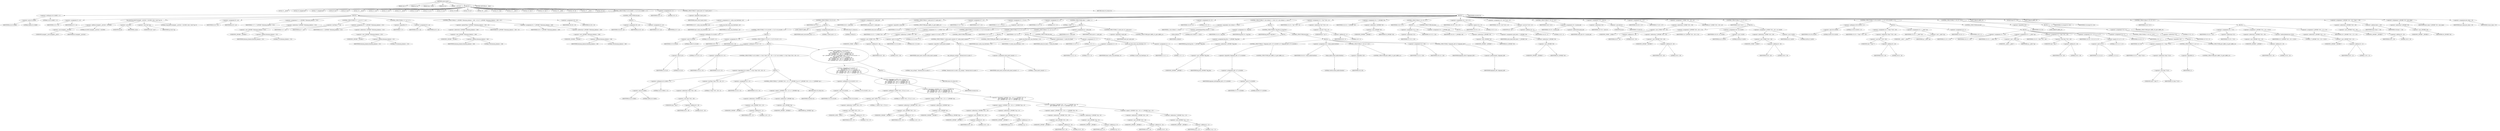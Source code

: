 digraph cache_insert {  
"1000124" [label = "(METHOD,cache_insert)" ]
"1000125" [label = "(PARAM,char *s)" ]
"1000126" [label = "(PARAM,int cp)" ]
"1000127" [label = "(PARAM,time_t time1)" ]
"1000128" [label = "(PARAM,int a4)" ]
"1000129" [label = "(PARAM,__int16 a5)" ]
"1000130" [label = "(BLOCK,,)" ]
"1000131" [label = "(LOCAL,v5: __int16)" ]
"1000132" [label = "(LOCAL,v6: unsigned int)" ]
"1000133" [label = "(LOCAL,v7: unsigned int)" ]
"1000134" [label = "(LOCAL,v8: int)" ]
"1000135" [label = "(LOCAL,v9: int)" ]
"1000136" [label = "(LOCAL,v10: __int16)" ]
"1000137" [label = "(LOCAL,v11: int)" ]
"1000138" [label = "(LOCAL,v12: int)" ]
"1000139" [label = "(LOCAL,v13: __int16)" ]
"1000140" [label = "(LOCAL,v14: int)" ]
"1000141" [label = "(LOCAL,v15: int *)" ]
"1000142" [label = "(LOCAL,v16: int)" ]
"1000143" [label = "(LOCAL,v18: bool)" ]
"1000144" [label = "(LOCAL,v19: int *)" ]
"1000145" [label = "(LOCAL,v20: __int16)" ]
"1000146" [label = "(LOCAL,v21: char)" ]
"1000147" [label = "(LOCAL,v22: __int64 *)" ]
"1000148" [label = "(LOCAL,v23: char *)" ]
"1000149" [label = "(LOCAL,v24: char *)" ]
"1000150" [label = "(LOCAL,v25: __int64)" ]
"1000151" [label = "(LOCAL,v26: int)" ]
"1000152" [label = "(LOCAL,v27: __int16)" ]
"1000153" [label = "(LOCAL,v28: int)" ]
"1000154" [label = "(CONTROL_STRUCTURE,if ( (a5 & 0x980) != 0 ),if ( (a5 & 0x980) != 0 ))" ]
"1000155" [label = "(<operator>.notEquals,(a5 & 0x980) != 0)" ]
"1000156" [label = "(<operator>.and,a5 & 0x980)" ]
"1000157" [label = "(IDENTIFIER,a5,a5 & 0x980)" ]
"1000158" [label = "(LITERAL,0x980,a5 & 0x980)" ]
"1000159" [label = "(LITERAL,0,(a5 & 0x980) != 0)" ]
"1000160" [label = "(BLOCK,,)" ]
"1000161" [label = "(<operator>.assignment,v5 = a5)" ]
"1000162" [label = "(IDENTIFIER,v5,v5 = a5)" ]
"1000163" [label = "(IDENTIFIER,a5,v5 = a5)" ]
"1000164" [label = "(log_query,log_query((unsigned __int16)a5 + 0x10000, (int)s, (void *)cp, 0))" ]
"1000165" [label = "(<operator>.addition,(unsigned __int16)a5 + 0x10000)" ]
"1000166" [label = "(<operator>.cast,(unsigned __int16)a5)" ]
"1000167" [label = "(UNKNOWN,unsigned __int16,unsigned __int16)" ]
"1000168" [label = "(IDENTIFIER,a5,(unsigned __int16)a5)" ]
"1000169" [label = "(LITERAL,0x10000,(unsigned __int16)a5 + 0x10000)" ]
"1000170" [label = "(<operator>.cast,(int)s)" ]
"1000171" [label = "(UNKNOWN,int,int)" ]
"1000172" [label = "(IDENTIFIER,s,(int)s)" ]
"1000173" [label = "(<operator>.cast,(void *)cp)" ]
"1000174" [label = "(UNKNOWN,void *,void *)" ]
"1000175" [label = "(IDENTIFIER,cp,(void *)cp)" ]
"1000176" [label = "(LITERAL,0,log_query((unsigned __int16)a5 + 0x10000, (int)s, (void *)cp, 0))" ]
"1000177" [label = "(<operator>.assignment,v6 = a4)" ]
"1000178" [label = "(IDENTIFIER,v6,v6 = a4)" ]
"1000179" [label = "(IDENTIFIER,a4,v6 = a4)" ]
"1000180" [label = "(<operator>.assignment,v7 = *(_DWORD *)(dnsmasq_daemon + 252))" ]
"1000181" [label = "(IDENTIFIER,v7,v7 = *(_DWORD *)(dnsmasq_daemon + 252))" ]
"1000182" [label = "(<operator>.indirection,*(_DWORD *)(dnsmasq_daemon + 252))" ]
"1000183" [label = "(<operator>.cast,(_DWORD *)(dnsmasq_daemon + 252))" ]
"1000184" [label = "(UNKNOWN,_DWORD *,_DWORD *)" ]
"1000185" [label = "(<operator>.addition,dnsmasq_daemon + 252)" ]
"1000186" [label = "(IDENTIFIER,dnsmasq_daemon,dnsmasq_daemon + 252)" ]
"1000187" [label = "(LITERAL,252,dnsmasq_daemon + 252)" ]
"1000188" [label = "(CONTROL_STRUCTURE,if ( v7 < a4 ),if ( v7 < a4 ))" ]
"1000189" [label = "(<operator>.lessThan,v7 < a4)" ]
"1000190" [label = "(IDENTIFIER,v7,v7 < a4)" ]
"1000191" [label = "(IDENTIFIER,a4,v7 < a4)" ]
"1000192" [label = "(<operator>.assignment,v6 = *(_DWORD *)(dnsmasq_daemon + 252))" ]
"1000193" [label = "(IDENTIFIER,v6,v6 = *(_DWORD *)(dnsmasq_daemon + 252))" ]
"1000194" [label = "(<operator>.indirection,*(_DWORD *)(dnsmasq_daemon + 252))" ]
"1000195" [label = "(<operator>.cast,(_DWORD *)(dnsmasq_daemon + 252))" ]
"1000196" [label = "(UNKNOWN,_DWORD *,_DWORD *)" ]
"1000197" [label = "(<operator>.addition,dnsmasq_daemon + 252)" ]
"1000198" [label = "(IDENTIFIER,dnsmasq_daemon,dnsmasq_daemon + 252)" ]
"1000199" [label = "(LITERAL,252,dnsmasq_daemon + 252)" ]
"1000200" [label = "(CONTROL_STRUCTURE,if ( !v7 ),if ( !v7 ))" ]
"1000201" [label = "(<operator>.logicalNot,!v7)" ]
"1000202" [label = "(IDENTIFIER,v7,!v7)" ]
"1000203" [label = "(<operator>.assignment,v6 = a4)" ]
"1000204" [label = "(IDENTIFIER,v6,v6 = a4)" ]
"1000205" [label = "(IDENTIFIER,a4,v6 = a4)" ]
"1000206" [label = "(CONTROL_STRUCTURE,if ( *(_DWORD *)(dnsmasq_daemon + 248) > v6 ),if ( *(_DWORD *)(dnsmasq_daemon + 248) > v6 ))" ]
"1000207" [label = "(<operator>.greaterThan,*(_DWORD *)(dnsmasq_daemon + 248) > v6)" ]
"1000208" [label = "(<operator>.indirection,*(_DWORD *)(dnsmasq_daemon + 248))" ]
"1000209" [label = "(<operator>.cast,(_DWORD *)(dnsmasq_daemon + 248))" ]
"1000210" [label = "(UNKNOWN,_DWORD *,_DWORD *)" ]
"1000211" [label = "(<operator>.addition,dnsmasq_daemon + 248)" ]
"1000212" [label = "(IDENTIFIER,dnsmasq_daemon,dnsmasq_daemon + 248)" ]
"1000213" [label = "(LITERAL,248,dnsmasq_daemon + 248)" ]
"1000214" [label = "(IDENTIFIER,v6,*(_DWORD *)(dnsmasq_daemon + 248) > v6)" ]
"1000215" [label = "(<operator>.assignment,v6 = *(_DWORD *)(dnsmasq_daemon + 248))" ]
"1000216" [label = "(IDENTIFIER,v6,v6 = *(_DWORD *)(dnsmasq_daemon + 248))" ]
"1000217" [label = "(<operator>.indirection,*(_DWORD *)(dnsmasq_daemon + 248))" ]
"1000218" [label = "(<operator>.cast,(_DWORD *)(dnsmasq_daemon + 248))" ]
"1000219" [label = "(UNKNOWN,_DWORD *,_DWORD *)" ]
"1000220" [label = "(<operator>.addition,dnsmasq_daemon + 248)" ]
"1000221" [label = "(IDENTIFIER,dnsmasq_daemon,dnsmasq_daemon + 248)" ]
"1000222" [label = "(LITERAL,248,dnsmasq_daemon + 248)" ]
"1000223" [label = "(<operator>.assignment,v28 = v6)" ]
"1000224" [label = "(IDENTIFIER,v28,v28 = v6)" ]
"1000225" [label = "(IDENTIFIER,v6,v28 = v6)" ]
"1000226" [label = "(CONTROL_STRUCTURE,else,else)" ]
"1000227" [label = "(BLOCK,,)" ]
"1000228" [label = "(<operator>.assignment,v28 = a4)" ]
"1000229" [label = "(IDENTIFIER,v28,v28 = a4)" ]
"1000230" [label = "(IDENTIFIER,a4,v28 = a4)" ]
"1000231" [label = "(<operator>.assignment,v5 = a5)" ]
"1000232" [label = "(IDENTIFIER,v5,v5 = a5)" ]
"1000233" [label = "(IDENTIFIER,a5,v5 = a5)" ]
"1000234" [label = "(<operator>.assignment,v8 = 0)" ]
"1000235" [label = "(IDENTIFIER,v8,v8 = 0)" ]
"1000236" [label = "(LITERAL,0,v8 = 0)" ]
"1000237" [label = "(CONTROL_STRUCTURE,if ( !insert_error ),if ( !insert_error ))" ]
"1000238" [label = "(<operator>.logicalNot,!insert_error)" ]
"1000239" [label = "(IDENTIFIER,insert_error,!insert_error)" ]
"1000240" [label = "(BLOCK,,)" ]
"1000241" [label = "(<operator>.assignment,v9 = cache_scan_free(time1, a5))" ]
"1000242" [label = "(IDENTIFIER,v9,v9 = cache_scan_free(time1, a5))" ]
"1000243" [label = "(cache_scan_free,cache_scan_free(time1, a5))" ]
"1000244" [label = "(IDENTIFIER,time1,cache_scan_free(time1, a5))" ]
"1000245" [label = "(IDENTIFIER,a5,cache_scan_free(time1, a5))" ]
"1000246" [label = "(CONTROL_STRUCTURE,if ( v9 ),if ( v9 ))" ]
"1000247" [label = "(IDENTIFIER,v9,if ( v9 ))" ]
"1000248" [label = "(BLOCK,,)" ]
"1000249" [label = "(CONTROL_STRUCTURE,if ( (v5 & 0x180) != 0 ),if ( (v5 & 0x180) != 0 ))" ]
"1000250" [label = "(<operator>.notEquals,(v5 & 0x180) != 0)" ]
"1000251" [label = "(<operator>.and,v5 & 0x180)" ]
"1000252" [label = "(IDENTIFIER,v5,v5 & 0x180)" ]
"1000253" [label = "(LITERAL,0x180,v5 & 0x180)" ]
"1000254" [label = "(LITERAL,0,(v5 & 0x180) != 0)" ]
"1000255" [label = "(BLOCK,,)" ]
"1000256" [label = "(<operator>.assignment,v8 = v9)" ]
"1000257" [label = "(IDENTIFIER,v8,v8 = v9)" ]
"1000258" [label = "(IDENTIFIER,v9,v8 = v9)" ]
"1000259" [label = "(CONTROL_STRUCTURE,if ( (v5 & 8) != 0 ),if ( (v5 & 8) != 0 ))" ]
"1000260" [label = "(<operator>.notEquals,(v5 & 8) != 0)" ]
"1000261" [label = "(<operator>.and,v5 & 8)" ]
"1000262" [label = "(IDENTIFIER,v5,v5 & 8)" ]
"1000263" [label = "(LITERAL,8,v5 & 8)" ]
"1000264" [label = "(LITERAL,0,(v5 & 8) != 0)" ]
"1000265" [label = "(BLOCK,,)" ]
"1000266" [label = "(<operator>.assignment,v10 = v5)" ]
"1000267" [label = "(IDENTIFIER,v10,v10 = v5)" ]
"1000268" [label = "(IDENTIFIER,v5,v10 = v5)" ]
"1000269" [label = "(CONTROL_STRUCTURE,if ( (a5 & 0x80u) != 0 && *(char *)(v8 + 36) < 0 ),if ( (a5 & 0x80u) != 0 && *(char *)(v8 + 36) < 0 ))" ]
"1000270" [label = "(<operator>.logicalAnd,(a5 & 0x80u) != 0 && *(char *)(v8 + 36) < 0)" ]
"1000271" [label = "(<operator>.notEquals,(a5 & 0x80u) != 0)" ]
"1000272" [label = "(<operator>.and,a5 & 0x80u)" ]
"1000273" [label = "(IDENTIFIER,a5,a5 & 0x80u)" ]
"1000274" [label = "(LITERAL,0x80u,a5 & 0x80u)" ]
"1000275" [label = "(LITERAL,0,(a5 & 0x80u) != 0)" ]
"1000276" [label = "(<operator>.lessThan,*(char *)(v8 + 36) < 0)" ]
"1000277" [label = "(<operator>.indirection,*(char *)(v8 + 36))" ]
"1000278" [label = "(<operator>.cast,(char *)(v8 + 36))" ]
"1000279" [label = "(UNKNOWN,char *,char *)" ]
"1000280" [label = "(<operator>.addition,v8 + 36)" ]
"1000281" [label = "(IDENTIFIER,v8,v8 + 36)" ]
"1000282" [label = "(LITERAL,36,v8 + 36)" ]
"1000283" [label = "(LITERAL,0,*(char *)(v8 + 36) < 0)" ]
"1000284" [label = "(BLOCK,,)" ]
"1000285" [label = "(<operator>.assignment,v10 = v5)" ]
"1000286" [label = "(IDENTIFIER,v10,v10 = v5)" ]
"1000287" [label = "(IDENTIFIER,v5,v10 = v5)" ]
"1000288" [label = "(CONTROL_STRUCTURE,if ( *(_DWORD *)(v8 + 12) == *(_DWORD *)cp ),if ( *(_DWORD *)(v8 + 12) == *(_DWORD *)cp ))" ]
"1000289" [label = "(<operator>.equals,*(_DWORD *)(v8 + 12) == *(_DWORD *)cp)" ]
"1000290" [label = "(<operator>.indirection,*(_DWORD *)(v8 + 12))" ]
"1000291" [label = "(<operator>.cast,(_DWORD *)(v8 + 12))" ]
"1000292" [label = "(UNKNOWN,_DWORD *,_DWORD *)" ]
"1000293" [label = "(<operator>.addition,v8 + 12)" ]
"1000294" [label = "(IDENTIFIER,v8,v8 + 12)" ]
"1000295" [label = "(LITERAL,12,v8 + 12)" ]
"1000296" [label = "(<operator>.indirection,*(_DWORD *)cp)" ]
"1000297" [label = "(<operator>.cast,(_DWORD *)cp)" ]
"1000298" [label = "(UNKNOWN,_DWORD *,_DWORD *)" ]
"1000299" [label = "(IDENTIFIER,cp,(_DWORD *)cp)" ]
"1000300" [label = "(RETURN,return v8;,return v8;)" ]
"1000301" [label = "(IDENTIFIER,v8,return v8;)" ]
"1000302" [label = "(CONTROL_STRUCTURE,if ( (v10 & 0x100) != 0\n            && (*(_BYTE *)(v8 + 37) & 1) != 0\n            && *(_DWORD *)(v8 + 12) == *(_DWORD *)cp\n            && *(_DWORD *)(v8 + 16) == *(_DWORD *)(cp + 4)\n            && *(_DWORD *)(v8 + 20) == *(_DWORD *)(cp + 8)\n            && *(_DWORD *)(v8 + 24) == *(_DWORD *)(cp + 12) ),if ( (v10 & 0x100) != 0\n            && (*(_BYTE *)(v8 + 37) & 1) != 0\n            && *(_DWORD *)(v8 + 12) == *(_DWORD *)cp\n            && *(_DWORD *)(v8 + 16) == *(_DWORD *)(cp + 4)\n            && *(_DWORD *)(v8 + 20) == *(_DWORD *)(cp + 8)\n            && *(_DWORD *)(v8 + 24) == *(_DWORD *)(cp + 12) ))" ]
"1000303" [label = "(<operator>.logicalAnd,(v10 & 0x100) != 0\n            && (*(_BYTE *)(v8 + 37) & 1) != 0\n            && *(_DWORD *)(v8 + 12) == *(_DWORD *)cp\n            && *(_DWORD *)(v8 + 16) == *(_DWORD *)(cp + 4)\n            && *(_DWORD *)(v8 + 20) == *(_DWORD *)(cp + 8)\n            && *(_DWORD *)(v8 + 24) == *(_DWORD *)(cp + 12))" ]
"1000304" [label = "(<operator>.notEquals,(v10 & 0x100) != 0)" ]
"1000305" [label = "(<operator>.and,v10 & 0x100)" ]
"1000306" [label = "(IDENTIFIER,v10,v10 & 0x100)" ]
"1000307" [label = "(LITERAL,0x100,v10 & 0x100)" ]
"1000308" [label = "(LITERAL,0,(v10 & 0x100) != 0)" ]
"1000309" [label = "(<operator>.logicalAnd,(*(_BYTE *)(v8 + 37) & 1) != 0\n            && *(_DWORD *)(v8 + 12) == *(_DWORD *)cp\n            && *(_DWORD *)(v8 + 16) == *(_DWORD *)(cp + 4)\n            && *(_DWORD *)(v8 + 20) == *(_DWORD *)(cp + 8)\n            && *(_DWORD *)(v8 + 24) == *(_DWORD *)(cp + 12))" ]
"1000310" [label = "(<operator>.notEquals,(*(_BYTE *)(v8 + 37) & 1) != 0)" ]
"1000311" [label = "(<operator>.and,*(_BYTE *)(v8 + 37) & 1)" ]
"1000312" [label = "(<operator>.indirection,*(_BYTE *)(v8 + 37))" ]
"1000313" [label = "(<operator>.cast,(_BYTE *)(v8 + 37))" ]
"1000314" [label = "(UNKNOWN,_BYTE *,_BYTE *)" ]
"1000315" [label = "(<operator>.addition,v8 + 37)" ]
"1000316" [label = "(IDENTIFIER,v8,v8 + 37)" ]
"1000317" [label = "(LITERAL,37,v8 + 37)" ]
"1000318" [label = "(LITERAL,1,*(_BYTE *)(v8 + 37) & 1)" ]
"1000319" [label = "(LITERAL,0,(*(_BYTE *)(v8 + 37) & 1) != 0)" ]
"1000320" [label = "(<operator>.logicalAnd,*(_DWORD *)(v8 + 12) == *(_DWORD *)cp\n            && *(_DWORD *)(v8 + 16) == *(_DWORD *)(cp + 4)\n            && *(_DWORD *)(v8 + 20) == *(_DWORD *)(cp + 8)\n            && *(_DWORD *)(v8 + 24) == *(_DWORD *)(cp + 12))" ]
"1000321" [label = "(<operator>.equals,*(_DWORD *)(v8 + 12) == *(_DWORD *)cp)" ]
"1000322" [label = "(<operator>.indirection,*(_DWORD *)(v8 + 12))" ]
"1000323" [label = "(<operator>.cast,(_DWORD *)(v8 + 12))" ]
"1000324" [label = "(UNKNOWN,_DWORD *,_DWORD *)" ]
"1000325" [label = "(<operator>.addition,v8 + 12)" ]
"1000326" [label = "(IDENTIFIER,v8,v8 + 12)" ]
"1000327" [label = "(LITERAL,12,v8 + 12)" ]
"1000328" [label = "(<operator>.indirection,*(_DWORD *)cp)" ]
"1000329" [label = "(<operator>.cast,(_DWORD *)cp)" ]
"1000330" [label = "(UNKNOWN,_DWORD *,_DWORD *)" ]
"1000331" [label = "(IDENTIFIER,cp,(_DWORD *)cp)" ]
"1000332" [label = "(<operator>.logicalAnd,*(_DWORD *)(v8 + 16) == *(_DWORD *)(cp + 4)\n            && *(_DWORD *)(v8 + 20) == *(_DWORD *)(cp + 8)\n            && *(_DWORD *)(v8 + 24) == *(_DWORD *)(cp + 12))" ]
"1000333" [label = "(<operator>.equals,*(_DWORD *)(v8 + 16) == *(_DWORD *)(cp + 4))" ]
"1000334" [label = "(<operator>.indirection,*(_DWORD *)(v8 + 16))" ]
"1000335" [label = "(<operator>.cast,(_DWORD *)(v8 + 16))" ]
"1000336" [label = "(UNKNOWN,_DWORD *,_DWORD *)" ]
"1000337" [label = "(<operator>.addition,v8 + 16)" ]
"1000338" [label = "(IDENTIFIER,v8,v8 + 16)" ]
"1000339" [label = "(LITERAL,16,v8 + 16)" ]
"1000340" [label = "(<operator>.indirection,*(_DWORD *)(cp + 4))" ]
"1000341" [label = "(<operator>.cast,(_DWORD *)(cp + 4))" ]
"1000342" [label = "(UNKNOWN,_DWORD *,_DWORD *)" ]
"1000343" [label = "(<operator>.addition,cp + 4)" ]
"1000344" [label = "(IDENTIFIER,cp,cp + 4)" ]
"1000345" [label = "(LITERAL,4,cp + 4)" ]
"1000346" [label = "(<operator>.logicalAnd,*(_DWORD *)(v8 + 20) == *(_DWORD *)(cp + 8)\n            && *(_DWORD *)(v8 + 24) == *(_DWORD *)(cp + 12))" ]
"1000347" [label = "(<operator>.equals,*(_DWORD *)(v8 + 20) == *(_DWORD *)(cp + 8))" ]
"1000348" [label = "(<operator>.indirection,*(_DWORD *)(v8 + 20))" ]
"1000349" [label = "(<operator>.cast,(_DWORD *)(v8 + 20))" ]
"1000350" [label = "(UNKNOWN,_DWORD *,_DWORD *)" ]
"1000351" [label = "(<operator>.addition,v8 + 20)" ]
"1000352" [label = "(IDENTIFIER,v8,v8 + 20)" ]
"1000353" [label = "(LITERAL,20,v8 + 20)" ]
"1000354" [label = "(<operator>.indirection,*(_DWORD *)(cp + 8))" ]
"1000355" [label = "(<operator>.cast,(_DWORD *)(cp + 8))" ]
"1000356" [label = "(UNKNOWN,_DWORD *,_DWORD *)" ]
"1000357" [label = "(<operator>.addition,cp + 8)" ]
"1000358" [label = "(IDENTIFIER,cp,cp + 8)" ]
"1000359" [label = "(LITERAL,8,cp + 8)" ]
"1000360" [label = "(<operator>.equals,*(_DWORD *)(v8 + 24) == *(_DWORD *)(cp + 12))" ]
"1000361" [label = "(<operator>.indirection,*(_DWORD *)(v8 + 24))" ]
"1000362" [label = "(<operator>.cast,(_DWORD *)(v8 + 24))" ]
"1000363" [label = "(UNKNOWN,_DWORD *,_DWORD *)" ]
"1000364" [label = "(<operator>.addition,v8 + 24)" ]
"1000365" [label = "(IDENTIFIER,v8,v8 + 24)" ]
"1000366" [label = "(LITERAL,24,v8 + 24)" ]
"1000367" [label = "(<operator>.indirection,*(_DWORD *)(cp + 12))" ]
"1000368" [label = "(<operator>.cast,(_DWORD *)(cp + 12))" ]
"1000369" [label = "(UNKNOWN,_DWORD *,_DWORD *)" ]
"1000370" [label = "(<operator>.addition,cp + 12)" ]
"1000371" [label = "(IDENTIFIER,cp,cp + 12)" ]
"1000372" [label = "(LITERAL,12,cp + 12)" ]
"1000373" [label = "(BLOCK,,)" ]
"1000374" [label = "(RETURN,return v8;,return v8;)" ]
"1000375" [label = "(IDENTIFIER,v8,return v8;)" ]
"1000376" [label = "(JUMP_TARGET,LABEL_41)" ]
"1000377" [label = "(<operator>.assignment,insert_error = 1)" ]
"1000378" [label = "(IDENTIFIER,insert_error,insert_error = 1)" ]
"1000379" [label = "(LITERAL,1,insert_error = 1)" ]
"1000380" [label = "(RETURN,return 0;,return 0;)" ]
"1000381" [label = "(LITERAL,0,return 0;)" ]
"1000382" [label = "(<operator>.assignment,v8 = cache_tail)" ]
"1000383" [label = "(IDENTIFIER,v8,v8 = cache_tail)" ]
"1000384" [label = "(IDENTIFIER,cache_tail,v8 = cache_tail)" ]
"1000385" [label = "(CONTROL_STRUCTURE,if ( !cache_tail ),if ( !cache_tail ))" ]
"1000386" [label = "(<operator>.logicalNot,!cache_tail)" ]
"1000387" [label = "(IDENTIFIER,cache_tail,!cache_tail)" ]
"1000388" [label = "(CONTROL_STRUCTURE,goto LABEL_41;,goto LABEL_41;)" ]
"1000389" [label = "(<operator>.assignment,v27 = v5)" ]
"1000390" [label = "(IDENTIFIER,v27,v27 = v5)" ]
"1000391" [label = "(IDENTIFIER,v5,v27 = v5)" ]
"1000392" [label = "(<operator>.assignment,v11 = v5 & 4)" ]
"1000393" [label = "(IDENTIFIER,v11,v11 = v5 & 4)" ]
"1000394" [label = "(<operator>.and,v5 & 4)" ]
"1000395" [label = "(IDENTIFIER,v5,v5 & 4)" ]
"1000396" [label = "(LITERAL,4,v5 & 4)" ]
"1000397" [label = "(<operator>.assignment,v12 = 0)" ]
"1000398" [label = "(IDENTIFIER,v12,v12 = 0)" ]
"1000399" [label = "(LITERAL,0,v12 = 0)" ]
"1000400" [label = "(CONTROL_STRUCTURE,while ( 1 ),while ( 1 ))" ]
"1000401" [label = "(LITERAL,1,while ( 1 ))" ]
"1000402" [label = "(BLOCK,,)" ]
"1000403" [label = "(<operator>.assignment,v13 = *(_WORD *)(v8 + 36))" ]
"1000404" [label = "(IDENTIFIER,v13,v13 = *(_WORD *)(v8 + 36))" ]
"1000405" [label = "(<operator>.indirection,*(_WORD *)(v8 + 36))" ]
"1000406" [label = "(<operator>.cast,(_WORD *)(v8 + 36))" ]
"1000407" [label = "(UNKNOWN,_WORD *,_WORD *)" ]
"1000408" [label = "(<operator>.addition,v8 + 36)" ]
"1000409" [label = "(IDENTIFIER,v8,v8 + 36)" ]
"1000410" [label = "(LITERAL,36,v8 + 36)" ]
"1000411" [label = "(CONTROL_STRUCTURE,if ( (v13 & 0xC) == 0 ),if ( (v13 & 0xC) == 0 ))" ]
"1000412" [label = "(<operator>.equals,(v13 & 0xC) == 0)" ]
"1000413" [label = "(<operator>.and,v13 & 0xC)" ]
"1000414" [label = "(IDENTIFIER,v13,v13 & 0xC)" ]
"1000415" [label = "(LITERAL,0xC,v13 & 0xC)" ]
"1000416" [label = "(LITERAL,0,(v13 & 0xC) == 0)" ]
"1000417" [label = "(CONTROL_STRUCTURE,break;,break;)" ]
"1000418" [label = "(CONTROL_STRUCTURE,if ( v12 ),if ( v12 ))" ]
"1000419" [label = "(IDENTIFIER,v12,if ( v12 ))" ]
"1000420" [label = "(BLOCK,,)" ]
"1000421" [label = "(CONTROL_STRUCTURE,if ( !cache_insert_warned ),if ( !cache_insert_warned ))" ]
"1000422" [label = "(<operator>.logicalNot,!cache_insert_warned)" ]
"1000423" [label = "(IDENTIFIER,cache_insert_warned,!cache_insert_warned)" ]
"1000424" [label = "(BLOCK,,)" ]
"1000425" [label = "(my_syslog,my_syslog(3, \"Internal error in cache.\"))" ]
"1000426" [label = "(LITERAL,3,my_syslog(3, \"Internal error in cache.\"))" ]
"1000427" [label = "(LITERAL,\"Internal error in cache.\",my_syslog(3, \"Internal error in cache.\"))" ]
"1000428" [label = "(<operator>.assignment,cache_insert_warned = 1)" ]
"1000429" [label = "(IDENTIFIER,cache_insert_warned,cache_insert_warned = 1)" ]
"1000430" [label = "(LITERAL,1,cache_insert_warned = 1)" ]
"1000431" [label = "(CONTROL_STRUCTURE,goto LABEL_41;,goto LABEL_41;)" ]
"1000432" [label = "(CONTROL_STRUCTURE,if ( v11 ),if ( v11 ))" ]
"1000433" [label = "(IDENTIFIER,v11,if ( v11 ))" ]
"1000434" [label = "(BLOCK,,)" ]
"1000435" [label = "(cache_scan_free,cache_scan_free(time1, v13))" ]
"1000436" [label = "(IDENTIFIER,time1,cache_scan_free(time1, v13))" ]
"1000437" [label = "(IDENTIFIER,v13,cache_scan_free(time1, v13))" ]
"1000438" [label = "(<operator>.preIncrement,++cache_live_freed)" ]
"1000439" [label = "(IDENTIFIER,cache_live_freed,++cache_live_freed)" ]
"1000440" [label = "(<operator>.assignment,v12 = 1)" ]
"1000441" [label = "(IDENTIFIER,v12,v12 = 1)" ]
"1000442" [label = "(LITERAL,1,v12 = 1)" ]
"1000443" [label = "(CONTROL_STRUCTURE,else,else)" ]
"1000444" [label = "(BLOCK,,)" ]
"1000445" [label = "(<operator>.assignment,v12 = 0)" ]
"1000446" [label = "(IDENTIFIER,v12,v12 = 0)" ]
"1000447" [label = "(LITERAL,0,v12 = 0)" ]
"1000448" [label = "(cache_scan_free,cache_scan_free(time1, 0))" ]
"1000449" [label = "(IDENTIFIER,time1,cache_scan_free(time1, 0))" ]
"1000450" [label = "(LITERAL,0,cache_scan_free(time1, 0))" ]
"1000451" [label = "(<operator>.assignment,v11 = 1)" ]
"1000452" [label = "(IDENTIFIER,v11,v11 = 1)" ]
"1000453" [label = "(LITERAL,1,v11 = 1)" ]
"1000454" [label = "(<operator>.assignment,v8 = cache_tail)" ]
"1000455" [label = "(IDENTIFIER,v8,v8 = cache_tail)" ]
"1000456" [label = "(IDENTIFIER,cache_tail,v8 = cache_tail)" ]
"1000457" [label = "(CONTROL_STRUCTURE,if ( !cache_tail ),if ( !cache_tail ))" ]
"1000458" [label = "(<operator>.logicalNot,!cache_tail)" ]
"1000459" [label = "(IDENTIFIER,cache_tail,!cache_tail)" ]
"1000460" [label = "(CONTROL_STRUCTURE,goto LABEL_41;,goto LABEL_41;)" ]
"1000461" [label = "(<operator>.assignment,v14 = 0)" ]
"1000462" [label = "(IDENTIFIER,v14,v14 = 0)" ]
"1000463" [label = "(LITERAL,0,v14 = 0)" ]
"1000464" [label = "(CONTROL_STRUCTURE,if ( s && strlen(s) >= 0x32 ),if ( s && strlen(s) >= 0x32 ))" ]
"1000465" [label = "(<operator>.logicalAnd,s && strlen(s) >= 0x32)" ]
"1000466" [label = "(IDENTIFIER,s,s && strlen(s) >= 0x32)" ]
"1000467" [label = "(<operator>.greaterEqualsThan,strlen(s) >= 0x32)" ]
"1000468" [label = "(strlen,strlen(s))" ]
"1000469" [label = "(IDENTIFIER,s,strlen(s))" ]
"1000470" [label = "(LITERAL,0x32,strlen(s) >= 0x32)" ]
"1000471" [label = "(BLOCK,,)" ]
"1000472" [label = "(<operator>.assignment,v14 = big_free)" ]
"1000473" [label = "(IDENTIFIER,v14,v14 = big_free)" ]
"1000474" [label = "(IDENTIFIER,big_free,v14 = big_free)" ]
"1000475" [label = "(CONTROL_STRUCTURE,if ( big_free ),if ( big_free ))" ]
"1000476" [label = "(IDENTIFIER,big_free,if ( big_free ))" ]
"1000477" [label = "(BLOCK,,)" ]
"1000478" [label = "(<operator>.assignment,big_free = *(_DWORD *)big_free)" ]
"1000479" [label = "(IDENTIFIER,big_free,big_free = *(_DWORD *)big_free)" ]
"1000480" [label = "(<operator>.indirection,*(_DWORD *)big_free)" ]
"1000481" [label = "(<operator>.cast,(_DWORD *)big_free)" ]
"1000482" [label = "(UNKNOWN,_DWORD *,_DWORD *)" ]
"1000483" [label = "(IDENTIFIER,big_free,(_DWORD *)big_free)" ]
"1000484" [label = "(CONTROL_STRUCTURE,else,else)" ]
"1000485" [label = "(BLOCK,,)" ]
"1000486" [label = "(CONTROL_STRUCTURE,if ( !(bignames_left | v27 & 0x5000) ),if ( !(bignames_left | v27 & 0x5000) ))" ]
"1000487" [label = "(<operator>.logicalNot,!(bignames_left | v27 & 0x5000))" ]
"1000488" [label = "(<operator>.or,bignames_left | v27 & 0x5000)" ]
"1000489" [label = "(IDENTIFIER,bignames_left,bignames_left | v27 & 0x5000)" ]
"1000490" [label = "(<operator>.and,v27 & 0x5000)" ]
"1000491" [label = "(IDENTIFIER,v27,v27 & 0x5000)" ]
"1000492" [label = "(LITERAL,0x5000,v27 & 0x5000)" ]
"1000493" [label = "(CONTROL_STRUCTURE,goto LABEL_41;,goto LABEL_41;)" ]
"1000494" [label = "(<operator>.assignment,v26 = whine_malloc(0x404u))" ]
"1000495" [label = "(IDENTIFIER,v26,v26 = whine_malloc(0x404u))" ]
"1000496" [label = "(whine_malloc,whine_malloc(0x404u))" ]
"1000497" [label = "(LITERAL,0x404u,whine_malloc(0x404u))" ]
"1000498" [label = "(CONTROL_STRUCTURE,if ( !v26 ),if ( !v26 ))" ]
"1000499" [label = "(<operator>.logicalNot,!v26)" ]
"1000500" [label = "(IDENTIFIER,v26,!v26)" ]
"1000501" [label = "(CONTROL_STRUCTURE,goto LABEL_41;,goto LABEL_41;)" ]
"1000502" [label = "(<operator>.assignment,v14 = v26)" ]
"1000503" [label = "(IDENTIFIER,v14,v14 = v26)" ]
"1000504" [label = "(IDENTIFIER,v26,v14 = v26)" ]
"1000505" [label = "(CONTROL_STRUCTURE,if ( bignames_left ),if ( bignames_left ))" ]
"1000506" [label = "(IDENTIFIER,bignames_left,if ( bignames_left ))" ]
"1000507" [label = "(<operator>.preDecrement,--bignames_left)" ]
"1000508" [label = "(IDENTIFIER,bignames_left,--bignames_left)" ]
"1000509" [label = "(<operator>.assignment,v15 = *(int **)(v8 + 4))" ]
"1000510" [label = "(IDENTIFIER,v15,v15 = *(int **)(v8 + 4))" ]
"1000511" [label = "(<operator>.indirection,*(int **)(v8 + 4))" ]
"1000512" [label = "(<operator>.cast,(int **)(v8 + 4))" ]
"1000513" [label = "(UNKNOWN,int **,int **)" ]
"1000514" [label = "(<operator>.addition,v8 + 4)" ]
"1000515" [label = "(IDENTIFIER,v8,v8 + 4)" ]
"1000516" [label = "(LITERAL,4,v8 + 4)" ]
"1000517" [label = "(<operator>.assignment,v16 = *(_DWORD *)v8)" ]
"1000518" [label = "(IDENTIFIER,v16,v16 = *(_DWORD *)v8)" ]
"1000519" [label = "(<operator>.indirection,*(_DWORD *)v8)" ]
"1000520" [label = "(<operator>.cast,(_DWORD *)v8)" ]
"1000521" [label = "(UNKNOWN,_DWORD *,_DWORD *)" ]
"1000522" [label = "(IDENTIFIER,v8,(_DWORD *)v8)" ]
"1000523" [label = "(CONTROL_STRUCTURE,if ( v15 ),if ( v15 ))" ]
"1000524" [label = "(IDENTIFIER,v15,if ( v15 ))" ]
"1000525" [label = "(BLOCK,,)" ]
"1000526" [label = "(<operator>.assignment,*v15 = v16)" ]
"1000527" [label = "(<operator>.indirection,*v15)" ]
"1000528" [label = "(IDENTIFIER,v15,*v15 = v16)" ]
"1000529" [label = "(IDENTIFIER,v16,*v15 = v16)" ]
"1000530" [label = "(<operator>.assignment,v16 = *(_DWORD *)v8)" ]
"1000531" [label = "(IDENTIFIER,v16,v16 = *(_DWORD *)v8)" ]
"1000532" [label = "(<operator>.indirection,*(_DWORD *)v8)" ]
"1000533" [label = "(<operator>.cast,(_DWORD *)v8)" ]
"1000534" [label = "(UNKNOWN,_DWORD *,_DWORD *)" ]
"1000535" [label = "(IDENTIFIER,v8,(_DWORD *)v8)" ]
"1000536" [label = "(CONTROL_STRUCTURE,else,else)" ]
"1000537" [label = "(BLOCK,,)" ]
"1000538" [label = "(<operator>.assignment,cache_head = *(_DWORD *)v8)" ]
"1000539" [label = "(IDENTIFIER,cache_head,cache_head = *(_DWORD *)v8)" ]
"1000540" [label = "(<operator>.indirection,*(_DWORD *)v8)" ]
"1000541" [label = "(<operator>.cast,(_DWORD *)v8)" ]
"1000542" [label = "(UNKNOWN,_DWORD *,_DWORD *)" ]
"1000543" [label = "(IDENTIFIER,v8,(_DWORD *)v8)" ]
"1000544" [label = "(<operator>.assignment,v18 = v16 == 0)" ]
"1000545" [label = "(IDENTIFIER,v18,v18 = v16 == 0)" ]
"1000546" [label = "(<operator>.equals,v16 == 0)" ]
"1000547" [label = "(IDENTIFIER,v16,v16 == 0)" ]
"1000548" [label = "(LITERAL,0,v16 == 0)" ]
"1000549" [label = "(<operator>.assignment,v19 = (int *)(v16 + 4))" ]
"1000550" [label = "(IDENTIFIER,v19,v19 = (int *)(v16 + 4))" ]
"1000551" [label = "(<operator>.cast,(int *)(v16 + 4))" ]
"1000552" [label = "(UNKNOWN,int *,int *)" ]
"1000553" [label = "(<operator>.addition,v16 + 4)" ]
"1000554" [label = "(IDENTIFIER,v16,v16 + 4)" ]
"1000555" [label = "(LITERAL,4,v16 + 4)" ]
"1000556" [label = "(CONTROL_STRUCTURE,if ( v18 ),if ( v18 ))" ]
"1000557" [label = "(IDENTIFIER,v18,if ( v18 ))" ]
"1000558" [label = "(<operator>.assignment,v19 = &cache_tail)" ]
"1000559" [label = "(IDENTIFIER,v19,v19 = &cache_tail)" ]
"1000560" [label = "(<operator>.addressOf,&cache_tail)" ]
"1000561" [label = "(IDENTIFIER,cache_tail,v19 = &cache_tail)" ]
"1000562" [label = "(<operator>.assignment,*v19 = (int)v15)" ]
"1000563" [label = "(<operator>.indirection,*v19)" ]
"1000564" [label = "(IDENTIFIER,v19,*v19 = (int)v15)" ]
"1000565" [label = "(<operator>.cast,(int)v15)" ]
"1000566" [label = "(UNKNOWN,int,int)" ]
"1000567" [label = "(IDENTIFIER,v15,(int)v15)" ]
"1000568" [label = "(<operator>.assignment,v20 = v27)" ]
"1000569" [label = "(IDENTIFIER,v20,v20 = v27)" ]
"1000570" [label = "(IDENTIFIER,v27,v20 = v27)" ]
"1000571" [label = "(<operator>.assignment,*(_WORD *)(v8 + 36) = a5)" ]
"1000572" [label = "(<operator>.indirection,*(_WORD *)(v8 + 36))" ]
"1000573" [label = "(<operator>.cast,(_WORD *)(v8 + 36))" ]
"1000574" [label = "(UNKNOWN,_WORD *,_WORD *)" ]
"1000575" [label = "(<operator>.addition,v8 + 36)" ]
"1000576" [label = "(IDENTIFIER,v8,v8 + 36)" ]
"1000577" [label = "(LITERAL,36,v8 + 36)" ]
"1000578" [label = "(IDENTIFIER,a5,*(_WORD *)(v8 + 36) = a5)" ]
"1000579" [label = "(CONTROL_STRUCTURE,if ( v14 ),if ( v14 ))" ]
"1000580" [label = "(IDENTIFIER,v14,if ( v14 ))" ]
"1000581" [label = "(BLOCK,,)" ]
"1000582" [label = "(<operator>.assignment,*(_DWORD *)(v8 + 40) = v14)" ]
"1000583" [label = "(<operator>.indirection,*(_DWORD *)(v8 + 40))" ]
"1000584" [label = "(<operator>.cast,(_DWORD *)(v8 + 40))" ]
"1000585" [label = "(UNKNOWN,_DWORD *,_DWORD *)" ]
"1000586" [label = "(<operator>.addition,v8 + 40)" ]
"1000587" [label = "(IDENTIFIER,v8,v8 + 40)" ]
"1000588" [label = "(LITERAL,40,v8 + 40)" ]
"1000589" [label = "(IDENTIFIER,v14,*(_DWORD *)(v8 + 40) = v14)" ]
"1000590" [label = "(<operator>.assignment,v20 = a5 | 0x200)" ]
"1000591" [label = "(IDENTIFIER,v20,v20 = a5 | 0x200)" ]
"1000592" [label = "(<operator>.or,a5 | 0x200)" ]
"1000593" [label = "(IDENTIFIER,a5,a5 | 0x200)" ]
"1000594" [label = "(LITERAL,0x200,a5 | 0x200)" ]
"1000595" [label = "(<operator>.assignment,*(_WORD *)(v8 + 36) = a5 | 0x200)" ]
"1000596" [label = "(<operator>.indirection,*(_WORD *)(v8 + 36))" ]
"1000597" [label = "(<operator>.cast,(_WORD *)(v8 + 36))" ]
"1000598" [label = "(UNKNOWN,_WORD *,_WORD *)" ]
"1000599" [label = "(<operator>.addition,v8 + 36)" ]
"1000600" [label = "(IDENTIFIER,v8,v8 + 36)" ]
"1000601" [label = "(LITERAL,36,v8 + 36)" ]
"1000602" [label = "(<operator>.or,a5 | 0x200)" ]
"1000603" [label = "(IDENTIFIER,a5,a5 | 0x200)" ]
"1000604" [label = "(LITERAL,0x200,a5 | 0x200)" ]
"1000605" [label = "(CONTROL_STRUCTURE,if ( (v20 & 0x200) != 0 ),if ( (v20 & 0x200) != 0 ))" ]
"1000606" [label = "(<operator>.notEquals,(v20 & 0x200) != 0)" ]
"1000607" [label = "(<operator>.and,v20 & 0x200)" ]
"1000608" [label = "(IDENTIFIER,v20,v20 & 0x200)" ]
"1000609" [label = "(LITERAL,0x200,v20 & 0x200)" ]
"1000610" [label = "(LITERAL,0,(v20 & 0x200) != 0)" ]
"1000611" [label = "(BLOCK,,)" ]
"1000612" [label = "(<operator>.assignment,v23 = *(char **)(v8 + 40))" ]
"1000613" [label = "(IDENTIFIER,v23,v23 = *(char **)(v8 + 40))" ]
"1000614" [label = "(<operator>.indirection,*(char **)(v8 + 40))" ]
"1000615" [label = "(<operator>.cast,(char **)(v8 + 40))" ]
"1000616" [label = "(UNKNOWN,char **,char **)" ]
"1000617" [label = "(<operator>.addition,v8 + 40)" ]
"1000618" [label = "(IDENTIFIER,v8,v8 + 40)" ]
"1000619" [label = "(LITERAL,40,v8 + 40)" ]
"1000620" [label = "(<operator>.assignment,v22 = (__int64 *)cp)" ]
"1000621" [label = "(IDENTIFIER,v22,v22 = (__int64 *)cp)" ]
"1000622" [label = "(<operator>.cast,(__int64 *)cp)" ]
"1000623" [label = "(UNKNOWN,__int64 *,__int64 *)" ]
"1000624" [label = "(IDENTIFIER,cp,(__int64 *)cp)" ]
"1000625" [label = "(<operator>.assignment,v24 = s)" ]
"1000626" [label = "(IDENTIFIER,v24,v24 = s)" ]
"1000627" [label = "(IDENTIFIER,s,v24 = s)" ]
"1000628" [label = "(CONTROL_STRUCTURE,else,else)" ]
"1000629" [label = "(BLOCK,,)" ]
"1000630" [label = "(<operator>.assignment,v21 = v20)" ]
"1000631" [label = "(IDENTIFIER,v21,v21 = v20)" ]
"1000632" [label = "(IDENTIFIER,v20,v21 = v20)" ]
"1000633" [label = "(<operator>.assignment,v22 = (__int64 *)cp)" ]
"1000634" [label = "(IDENTIFIER,v22,v22 = (__int64 *)cp)" ]
"1000635" [label = "(<operator>.cast,(__int64 *)cp)" ]
"1000636" [label = "(UNKNOWN,__int64 *,__int64 *)" ]
"1000637" [label = "(IDENTIFIER,cp,(__int64 *)cp)" ]
"1000638" [label = "(<operator>.assignment,v23 = (char *)(v8 + 40))" ]
"1000639" [label = "(IDENTIFIER,v23,v23 = (char *)(v8 + 40))" ]
"1000640" [label = "(<operator>.cast,(char *)(v8 + 40))" ]
"1000641" [label = "(UNKNOWN,char *,char *)" ]
"1000642" [label = "(<operator>.addition,v8 + 40)" ]
"1000643" [label = "(IDENTIFIER,v8,v8 + 40)" ]
"1000644" [label = "(LITERAL,40,v8 + 40)" ]
"1000645" [label = "(<operator>.assignment,v18 = (v21 & 2) == 0)" ]
"1000646" [label = "(IDENTIFIER,v18,v18 = (v21 & 2) == 0)" ]
"1000647" [label = "(<operator>.equals,(v21 & 2) == 0)" ]
"1000648" [label = "(<operator>.and,v21 & 2)" ]
"1000649" [label = "(IDENTIFIER,v21,v21 & 2)" ]
"1000650" [label = "(LITERAL,2,v21 & 2)" ]
"1000651" [label = "(LITERAL,0,(v21 & 2) == 0)" ]
"1000652" [label = "(<operator>.assignment,v24 = s)" ]
"1000653" [label = "(IDENTIFIER,v24,v24 = s)" ]
"1000654" [label = "(IDENTIFIER,s,v24 = s)" ]
"1000655" [label = "(CONTROL_STRUCTURE,if ( !v18 ),if ( !v18 ))" ]
"1000656" [label = "(<operator>.logicalNot,!v18)" ]
"1000657" [label = "(IDENTIFIER,v18,!v18)" ]
"1000658" [label = "(BLOCK,,)" ]
"1000659" [label = "(<operator>.assignment,v23 = *(char **)v23)" ]
"1000660" [label = "(IDENTIFIER,v23,v23 = *(char **)v23)" ]
"1000661" [label = "(<operator>.indirection,*(char **)v23)" ]
"1000662" [label = "(<operator>.cast,(char **)v23)" ]
"1000663" [label = "(UNKNOWN,char **,char **)" ]
"1000664" [label = "(IDENTIFIER,v23,(char **)v23)" ]
"1000665" [label = "(CONTROL_STRUCTURE,if ( !s ),if ( !s ))" ]
"1000666" [label = "(<operator>.logicalNot,!s)" ]
"1000667" [label = "(IDENTIFIER,s,!s)" ]
"1000668" [label = "(CONTROL_STRUCTURE,goto LABEL_55;,goto LABEL_55;)" ]
"1000669" [label = "(CONTROL_STRUCTURE,goto LABEL_54;,goto LABEL_54;)" ]
"1000670" [label = "(CONTROL_STRUCTURE,if ( !v24 ),if ( !v24 ))" ]
"1000671" [label = "(<operator>.logicalNot,!v24)" ]
"1000672" [label = "(IDENTIFIER,v24,!v24)" ]
"1000673" [label = "(BLOCK,,)" ]
"1000674" [label = "(JUMP_TARGET,LABEL_55)" ]
"1000675" [label = "(<operator>.assignment,*v23 = 0)" ]
"1000676" [label = "(<operator>.indirection,*v23)" ]
"1000677" [label = "(IDENTIFIER,v23,*v23 = 0)" ]
"1000678" [label = "(LITERAL,0,*v23 = 0)" ]
"1000679" [label = "(CONTROL_STRUCTURE,goto LABEL_56;,goto LABEL_56;)" ]
"1000680" [label = "(JUMP_TARGET,LABEL_54)" ]
"1000681" [label = "(strcpy,strcpy(v23, v24))" ]
"1000682" [label = "(IDENTIFIER,v23,strcpy(v23, v24))" ]
"1000683" [label = "(IDENTIFIER,v24,strcpy(v23, v24))" ]
"1000684" [label = "(JUMP_TARGET,LABEL_56)" ]
"1000685" [label = "(CONTROL_STRUCTURE,if ( v22 ),if ( v22 ))" ]
"1000686" [label = "(IDENTIFIER,v22,if ( v22 ))" ]
"1000687" [label = "(BLOCK,,)" ]
"1000688" [label = "(<operator>.assignment,v25 = *v22)" ]
"1000689" [label = "(IDENTIFIER,v25,v25 = *v22)" ]
"1000690" [label = "(<operator>.indirection,*v22)" ]
"1000691" [label = "(IDENTIFIER,v22,v25 = *v22)" ]
"1000692" [label = "(<operator>.assignment,*(_QWORD *)(v8 + 20) = v22[1])" ]
"1000693" [label = "(<operator>.indirection,*(_QWORD *)(v8 + 20))" ]
"1000694" [label = "(<operator>.cast,(_QWORD *)(v8 + 20))" ]
"1000695" [label = "(UNKNOWN,_QWORD *,_QWORD *)" ]
"1000696" [label = "(<operator>.addition,v8 + 20)" ]
"1000697" [label = "(IDENTIFIER,v8,v8 + 20)" ]
"1000698" [label = "(LITERAL,20,v8 + 20)" ]
"1000699" [label = "(<operator>.indirectIndexAccess,v22[1])" ]
"1000700" [label = "(IDENTIFIER,v22,*(_QWORD *)(v8 + 20) = v22[1])" ]
"1000701" [label = "(LITERAL,1,*(_QWORD *)(v8 + 20) = v22[1])" ]
"1000702" [label = "(<operator>.assignment,*(_QWORD *)(v8 + 12) = v25)" ]
"1000703" [label = "(<operator>.indirection,*(_QWORD *)(v8 + 12))" ]
"1000704" [label = "(<operator>.cast,(_QWORD *)(v8 + 12))" ]
"1000705" [label = "(UNKNOWN,_QWORD *,_QWORD *)" ]
"1000706" [label = "(<operator>.addition,v8 + 12)" ]
"1000707" [label = "(IDENTIFIER,v8,v8 + 12)" ]
"1000708" [label = "(LITERAL,12,v8 + 12)" ]
"1000709" [label = "(IDENTIFIER,v25,*(_QWORD *)(v8 + 12) = v25)" ]
"1000710" [label = "(<operator>.assignment,*(_DWORD *)(v8 + 28) = time1 + v28)" ]
"1000711" [label = "(<operator>.indirection,*(_DWORD *)(v8 + 28))" ]
"1000712" [label = "(<operator>.cast,(_DWORD *)(v8 + 28))" ]
"1000713" [label = "(UNKNOWN,_DWORD *,_DWORD *)" ]
"1000714" [label = "(<operator>.addition,v8 + 28)" ]
"1000715" [label = "(IDENTIFIER,v8,v8 + 28)" ]
"1000716" [label = "(LITERAL,28,v8 + 28)" ]
"1000717" [label = "(<operator>.addition,time1 + v28)" ]
"1000718" [label = "(IDENTIFIER,time1,time1 + v28)" ]
"1000719" [label = "(IDENTIFIER,v28,time1 + v28)" ]
"1000720" [label = "(<operator>.assignment,*(_DWORD *)v8 = new_chain)" ]
"1000721" [label = "(<operator>.indirection,*(_DWORD *)v8)" ]
"1000722" [label = "(<operator>.cast,(_DWORD *)v8)" ]
"1000723" [label = "(UNKNOWN,_DWORD *,_DWORD *)" ]
"1000724" [label = "(IDENTIFIER,v8,(_DWORD *)v8)" ]
"1000725" [label = "(IDENTIFIER,new_chain,*(_DWORD *)v8 = new_chain)" ]
"1000726" [label = "(<operator>.assignment,new_chain = v8)" ]
"1000727" [label = "(IDENTIFIER,new_chain,new_chain = v8)" ]
"1000728" [label = "(IDENTIFIER,v8,new_chain = v8)" ]
"1000729" [label = "(RETURN,return v8;,return v8;)" ]
"1000730" [label = "(IDENTIFIER,v8,return v8;)" ]
"1000731" [label = "(METHOD_RETURN,int __cdecl)" ]
  "1000124" -> "1000125" 
  "1000124" -> "1000126" 
  "1000124" -> "1000127" 
  "1000124" -> "1000128" 
  "1000124" -> "1000129" 
  "1000124" -> "1000130" 
  "1000124" -> "1000731" 
  "1000130" -> "1000131" 
  "1000130" -> "1000132" 
  "1000130" -> "1000133" 
  "1000130" -> "1000134" 
  "1000130" -> "1000135" 
  "1000130" -> "1000136" 
  "1000130" -> "1000137" 
  "1000130" -> "1000138" 
  "1000130" -> "1000139" 
  "1000130" -> "1000140" 
  "1000130" -> "1000141" 
  "1000130" -> "1000142" 
  "1000130" -> "1000143" 
  "1000130" -> "1000144" 
  "1000130" -> "1000145" 
  "1000130" -> "1000146" 
  "1000130" -> "1000147" 
  "1000130" -> "1000148" 
  "1000130" -> "1000149" 
  "1000130" -> "1000150" 
  "1000130" -> "1000151" 
  "1000130" -> "1000152" 
  "1000130" -> "1000153" 
  "1000130" -> "1000154" 
  "1000130" -> "1000234" 
  "1000130" -> "1000237" 
  "1000130" -> "1000729" 
  "1000154" -> "1000155" 
  "1000154" -> "1000160" 
  "1000154" -> "1000226" 
  "1000155" -> "1000156" 
  "1000155" -> "1000159" 
  "1000156" -> "1000157" 
  "1000156" -> "1000158" 
  "1000160" -> "1000161" 
  "1000160" -> "1000164" 
  "1000160" -> "1000177" 
  "1000160" -> "1000180" 
  "1000160" -> "1000188" 
  "1000160" -> "1000200" 
  "1000160" -> "1000206" 
  "1000160" -> "1000223" 
  "1000161" -> "1000162" 
  "1000161" -> "1000163" 
  "1000164" -> "1000165" 
  "1000164" -> "1000170" 
  "1000164" -> "1000173" 
  "1000164" -> "1000176" 
  "1000165" -> "1000166" 
  "1000165" -> "1000169" 
  "1000166" -> "1000167" 
  "1000166" -> "1000168" 
  "1000170" -> "1000171" 
  "1000170" -> "1000172" 
  "1000173" -> "1000174" 
  "1000173" -> "1000175" 
  "1000177" -> "1000178" 
  "1000177" -> "1000179" 
  "1000180" -> "1000181" 
  "1000180" -> "1000182" 
  "1000182" -> "1000183" 
  "1000183" -> "1000184" 
  "1000183" -> "1000185" 
  "1000185" -> "1000186" 
  "1000185" -> "1000187" 
  "1000188" -> "1000189" 
  "1000188" -> "1000192" 
  "1000189" -> "1000190" 
  "1000189" -> "1000191" 
  "1000192" -> "1000193" 
  "1000192" -> "1000194" 
  "1000194" -> "1000195" 
  "1000195" -> "1000196" 
  "1000195" -> "1000197" 
  "1000197" -> "1000198" 
  "1000197" -> "1000199" 
  "1000200" -> "1000201" 
  "1000200" -> "1000203" 
  "1000201" -> "1000202" 
  "1000203" -> "1000204" 
  "1000203" -> "1000205" 
  "1000206" -> "1000207" 
  "1000206" -> "1000215" 
  "1000207" -> "1000208" 
  "1000207" -> "1000214" 
  "1000208" -> "1000209" 
  "1000209" -> "1000210" 
  "1000209" -> "1000211" 
  "1000211" -> "1000212" 
  "1000211" -> "1000213" 
  "1000215" -> "1000216" 
  "1000215" -> "1000217" 
  "1000217" -> "1000218" 
  "1000218" -> "1000219" 
  "1000218" -> "1000220" 
  "1000220" -> "1000221" 
  "1000220" -> "1000222" 
  "1000223" -> "1000224" 
  "1000223" -> "1000225" 
  "1000226" -> "1000227" 
  "1000227" -> "1000228" 
  "1000227" -> "1000231" 
  "1000228" -> "1000229" 
  "1000228" -> "1000230" 
  "1000231" -> "1000232" 
  "1000231" -> "1000233" 
  "1000234" -> "1000235" 
  "1000234" -> "1000236" 
  "1000237" -> "1000238" 
  "1000237" -> "1000240" 
  "1000238" -> "1000239" 
  "1000240" -> "1000241" 
  "1000240" -> "1000246" 
  "1000240" -> "1000382" 
  "1000240" -> "1000385" 
  "1000240" -> "1000389" 
  "1000240" -> "1000392" 
  "1000240" -> "1000397" 
  "1000240" -> "1000400" 
  "1000240" -> "1000461" 
  "1000240" -> "1000464" 
  "1000240" -> "1000509" 
  "1000240" -> "1000517" 
  "1000240" -> "1000523" 
  "1000240" -> "1000544" 
  "1000240" -> "1000549" 
  "1000240" -> "1000556" 
  "1000240" -> "1000562" 
  "1000240" -> "1000568" 
  "1000240" -> "1000571" 
  "1000240" -> "1000579" 
  "1000240" -> "1000605" 
  "1000240" -> "1000670" 
  "1000240" -> "1000680" 
  "1000240" -> "1000681" 
  "1000240" -> "1000684" 
  "1000240" -> "1000685" 
  "1000240" -> "1000710" 
  "1000240" -> "1000720" 
  "1000240" -> "1000726" 
  "1000241" -> "1000242" 
  "1000241" -> "1000243" 
  "1000243" -> "1000244" 
  "1000243" -> "1000245" 
  "1000246" -> "1000247" 
  "1000246" -> "1000248" 
  "1000248" -> "1000249" 
  "1000248" -> "1000376" 
  "1000248" -> "1000377" 
  "1000248" -> "1000380" 
  "1000249" -> "1000250" 
  "1000249" -> "1000255" 
  "1000250" -> "1000251" 
  "1000250" -> "1000254" 
  "1000251" -> "1000252" 
  "1000251" -> "1000253" 
  "1000255" -> "1000256" 
  "1000255" -> "1000259" 
  "1000256" -> "1000257" 
  "1000256" -> "1000258" 
  "1000259" -> "1000260" 
  "1000259" -> "1000265" 
  "1000260" -> "1000261" 
  "1000260" -> "1000264" 
  "1000261" -> "1000262" 
  "1000261" -> "1000263" 
  "1000265" -> "1000266" 
  "1000265" -> "1000269" 
  "1000265" -> "1000302" 
  "1000266" -> "1000267" 
  "1000266" -> "1000268" 
  "1000269" -> "1000270" 
  "1000269" -> "1000284" 
  "1000270" -> "1000271" 
  "1000270" -> "1000276" 
  "1000271" -> "1000272" 
  "1000271" -> "1000275" 
  "1000272" -> "1000273" 
  "1000272" -> "1000274" 
  "1000276" -> "1000277" 
  "1000276" -> "1000283" 
  "1000277" -> "1000278" 
  "1000278" -> "1000279" 
  "1000278" -> "1000280" 
  "1000280" -> "1000281" 
  "1000280" -> "1000282" 
  "1000284" -> "1000285" 
  "1000284" -> "1000288" 
  "1000285" -> "1000286" 
  "1000285" -> "1000287" 
  "1000288" -> "1000289" 
  "1000288" -> "1000300" 
  "1000289" -> "1000290" 
  "1000289" -> "1000296" 
  "1000290" -> "1000291" 
  "1000291" -> "1000292" 
  "1000291" -> "1000293" 
  "1000293" -> "1000294" 
  "1000293" -> "1000295" 
  "1000296" -> "1000297" 
  "1000297" -> "1000298" 
  "1000297" -> "1000299" 
  "1000300" -> "1000301" 
  "1000302" -> "1000303" 
  "1000302" -> "1000373" 
  "1000303" -> "1000304" 
  "1000303" -> "1000309" 
  "1000304" -> "1000305" 
  "1000304" -> "1000308" 
  "1000305" -> "1000306" 
  "1000305" -> "1000307" 
  "1000309" -> "1000310" 
  "1000309" -> "1000320" 
  "1000310" -> "1000311" 
  "1000310" -> "1000319" 
  "1000311" -> "1000312" 
  "1000311" -> "1000318" 
  "1000312" -> "1000313" 
  "1000313" -> "1000314" 
  "1000313" -> "1000315" 
  "1000315" -> "1000316" 
  "1000315" -> "1000317" 
  "1000320" -> "1000321" 
  "1000320" -> "1000332" 
  "1000321" -> "1000322" 
  "1000321" -> "1000328" 
  "1000322" -> "1000323" 
  "1000323" -> "1000324" 
  "1000323" -> "1000325" 
  "1000325" -> "1000326" 
  "1000325" -> "1000327" 
  "1000328" -> "1000329" 
  "1000329" -> "1000330" 
  "1000329" -> "1000331" 
  "1000332" -> "1000333" 
  "1000332" -> "1000346" 
  "1000333" -> "1000334" 
  "1000333" -> "1000340" 
  "1000334" -> "1000335" 
  "1000335" -> "1000336" 
  "1000335" -> "1000337" 
  "1000337" -> "1000338" 
  "1000337" -> "1000339" 
  "1000340" -> "1000341" 
  "1000341" -> "1000342" 
  "1000341" -> "1000343" 
  "1000343" -> "1000344" 
  "1000343" -> "1000345" 
  "1000346" -> "1000347" 
  "1000346" -> "1000360" 
  "1000347" -> "1000348" 
  "1000347" -> "1000354" 
  "1000348" -> "1000349" 
  "1000349" -> "1000350" 
  "1000349" -> "1000351" 
  "1000351" -> "1000352" 
  "1000351" -> "1000353" 
  "1000354" -> "1000355" 
  "1000355" -> "1000356" 
  "1000355" -> "1000357" 
  "1000357" -> "1000358" 
  "1000357" -> "1000359" 
  "1000360" -> "1000361" 
  "1000360" -> "1000367" 
  "1000361" -> "1000362" 
  "1000362" -> "1000363" 
  "1000362" -> "1000364" 
  "1000364" -> "1000365" 
  "1000364" -> "1000366" 
  "1000367" -> "1000368" 
  "1000368" -> "1000369" 
  "1000368" -> "1000370" 
  "1000370" -> "1000371" 
  "1000370" -> "1000372" 
  "1000373" -> "1000374" 
  "1000374" -> "1000375" 
  "1000377" -> "1000378" 
  "1000377" -> "1000379" 
  "1000380" -> "1000381" 
  "1000382" -> "1000383" 
  "1000382" -> "1000384" 
  "1000385" -> "1000386" 
  "1000385" -> "1000388" 
  "1000386" -> "1000387" 
  "1000389" -> "1000390" 
  "1000389" -> "1000391" 
  "1000392" -> "1000393" 
  "1000392" -> "1000394" 
  "1000394" -> "1000395" 
  "1000394" -> "1000396" 
  "1000397" -> "1000398" 
  "1000397" -> "1000399" 
  "1000400" -> "1000401" 
  "1000400" -> "1000402" 
  "1000402" -> "1000403" 
  "1000402" -> "1000411" 
  "1000402" -> "1000418" 
  "1000402" -> "1000432" 
  "1000402" -> "1000454" 
  "1000402" -> "1000457" 
  "1000403" -> "1000404" 
  "1000403" -> "1000405" 
  "1000405" -> "1000406" 
  "1000406" -> "1000407" 
  "1000406" -> "1000408" 
  "1000408" -> "1000409" 
  "1000408" -> "1000410" 
  "1000411" -> "1000412" 
  "1000411" -> "1000417" 
  "1000412" -> "1000413" 
  "1000412" -> "1000416" 
  "1000413" -> "1000414" 
  "1000413" -> "1000415" 
  "1000418" -> "1000419" 
  "1000418" -> "1000420" 
  "1000420" -> "1000421" 
  "1000420" -> "1000431" 
  "1000421" -> "1000422" 
  "1000421" -> "1000424" 
  "1000422" -> "1000423" 
  "1000424" -> "1000425" 
  "1000424" -> "1000428" 
  "1000425" -> "1000426" 
  "1000425" -> "1000427" 
  "1000428" -> "1000429" 
  "1000428" -> "1000430" 
  "1000432" -> "1000433" 
  "1000432" -> "1000434" 
  "1000432" -> "1000443" 
  "1000434" -> "1000435" 
  "1000434" -> "1000438" 
  "1000434" -> "1000440" 
  "1000435" -> "1000436" 
  "1000435" -> "1000437" 
  "1000438" -> "1000439" 
  "1000440" -> "1000441" 
  "1000440" -> "1000442" 
  "1000443" -> "1000444" 
  "1000444" -> "1000445" 
  "1000444" -> "1000448" 
  "1000444" -> "1000451" 
  "1000445" -> "1000446" 
  "1000445" -> "1000447" 
  "1000448" -> "1000449" 
  "1000448" -> "1000450" 
  "1000451" -> "1000452" 
  "1000451" -> "1000453" 
  "1000454" -> "1000455" 
  "1000454" -> "1000456" 
  "1000457" -> "1000458" 
  "1000457" -> "1000460" 
  "1000458" -> "1000459" 
  "1000461" -> "1000462" 
  "1000461" -> "1000463" 
  "1000464" -> "1000465" 
  "1000464" -> "1000471" 
  "1000465" -> "1000466" 
  "1000465" -> "1000467" 
  "1000467" -> "1000468" 
  "1000467" -> "1000470" 
  "1000468" -> "1000469" 
  "1000471" -> "1000472" 
  "1000471" -> "1000475" 
  "1000472" -> "1000473" 
  "1000472" -> "1000474" 
  "1000475" -> "1000476" 
  "1000475" -> "1000477" 
  "1000475" -> "1000484" 
  "1000477" -> "1000478" 
  "1000478" -> "1000479" 
  "1000478" -> "1000480" 
  "1000480" -> "1000481" 
  "1000481" -> "1000482" 
  "1000481" -> "1000483" 
  "1000484" -> "1000485" 
  "1000485" -> "1000486" 
  "1000485" -> "1000494" 
  "1000485" -> "1000498" 
  "1000485" -> "1000502" 
  "1000485" -> "1000505" 
  "1000486" -> "1000487" 
  "1000486" -> "1000493" 
  "1000487" -> "1000488" 
  "1000488" -> "1000489" 
  "1000488" -> "1000490" 
  "1000490" -> "1000491" 
  "1000490" -> "1000492" 
  "1000494" -> "1000495" 
  "1000494" -> "1000496" 
  "1000496" -> "1000497" 
  "1000498" -> "1000499" 
  "1000498" -> "1000501" 
  "1000499" -> "1000500" 
  "1000502" -> "1000503" 
  "1000502" -> "1000504" 
  "1000505" -> "1000506" 
  "1000505" -> "1000507" 
  "1000507" -> "1000508" 
  "1000509" -> "1000510" 
  "1000509" -> "1000511" 
  "1000511" -> "1000512" 
  "1000512" -> "1000513" 
  "1000512" -> "1000514" 
  "1000514" -> "1000515" 
  "1000514" -> "1000516" 
  "1000517" -> "1000518" 
  "1000517" -> "1000519" 
  "1000519" -> "1000520" 
  "1000520" -> "1000521" 
  "1000520" -> "1000522" 
  "1000523" -> "1000524" 
  "1000523" -> "1000525" 
  "1000523" -> "1000536" 
  "1000525" -> "1000526" 
  "1000525" -> "1000530" 
  "1000526" -> "1000527" 
  "1000526" -> "1000529" 
  "1000527" -> "1000528" 
  "1000530" -> "1000531" 
  "1000530" -> "1000532" 
  "1000532" -> "1000533" 
  "1000533" -> "1000534" 
  "1000533" -> "1000535" 
  "1000536" -> "1000537" 
  "1000537" -> "1000538" 
  "1000538" -> "1000539" 
  "1000538" -> "1000540" 
  "1000540" -> "1000541" 
  "1000541" -> "1000542" 
  "1000541" -> "1000543" 
  "1000544" -> "1000545" 
  "1000544" -> "1000546" 
  "1000546" -> "1000547" 
  "1000546" -> "1000548" 
  "1000549" -> "1000550" 
  "1000549" -> "1000551" 
  "1000551" -> "1000552" 
  "1000551" -> "1000553" 
  "1000553" -> "1000554" 
  "1000553" -> "1000555" 
  "1000556" -> "1000557" 
  "1000556" -> "1000558" 
  "1000558" -> "1000559" 
  "1000558" -> "1000560" 
  "1000560" -> "1000561" 
  "1000562" -> "1000563" 
  "1000562" -> "1000565" 
  "1000563" -> "1000564" 
  "1000565" -> "1000566" 
  "1000565" -> "1000567" 
  "1000568" -> "1000569" 
  "1000568" -> "1000570" 
  "1000571" -> "1000572" 
  "1000571" -> "1000578" 
  "1000572" -> "1000573" 
  "1000573" -> "1000574" 
  "1000573" -> "1000575" 
  "1000575" -> "1000576" 
  "1000575" -> "1000577" 
  "1000579" -> "1000580" 
  "1000579" -> "1000581" 
  "1000581" -> "1000582" 
  "1000581" -> "1000590" 
  "1000581" -> "1000595" 
  "1000582" -> "1000583" 
  "1000582" -> "1000589" 
  "1000583" -> "1000584" 
  "1000584" -> "1000585" 
  "1000584" -> "1000586" 
  "1000586" -> "1000587" 
  "1000586" -> "1000588" 
  "1000590" -> "1000591" 
  "1000590" -> "1000592" 
  "1000592" -> "1000593" 
  "1000592" -> "1000594" 
  "1000595" -> "1000596" 
  "1000595" -> "1000602" 
  "1000596" -> "1000597" 
  "1000597" -> "1000598" 
  "1000597" -> "1000599" 
  "1000599" -> "1000600" 
  "1000599" -> "1000601" 
  "1000602" -> "1000603" 
  "1000602" -> "1000604" 
  "1000605" -> "1000606" 
  "1000605" -> "1000611" 
  "1000605" -> "1000628" 
  "1000606" -> "1000607" 
  "1000606" -> "1000610" 
  "1000607" -> "1000608" 
  "1000607" -> "1000609" 
  "1000611" -> "1000612" 
  "1000611" -> "1000620" 
  "1000611" -> "1000625" 
  "1000612" -> "1000613" 
  "1000612" -> "1000614" 
  "1000614" -> "1000615" 
  "1000615" -> "1000616" 
  "1000615" -> "1000617" 
  "1000617" -> "1000618" 
  "1000617" -> "1000619" 
  "1000620" -> "1000621" 
  "1000620" -> "1000622" 
  "1000622" -> "1000623" 
  "1000622" -> "1000624" 
  "1000625" -> "1000626" 
  "1000625" -> "1000627" 
  "1000628" -> "1000629" 
  "1000629" -> "1000630" 
  "1000629" -> "1000633" 
  "1000629" -> "1000638" 
  "1000629" -> "1000645" 
  "1000629" -> "1000652" 
  "1000629" -> "1000655" 
  "1000630" -> "1000631" 
  "1000630" -> "1000632" 
  "1000633" -> "1000634" 
  "1000633" -> "1000635" 
  "1000635" -> "1000636" 
  "1000635" -> "1000637" 
  "1000638" -> "1000639" 
  "1000638" -> "1000640" 
  "1000640" -> "1000641" 
  "1000640" -> "1000642" 
  "1000642" -> "1000643" 
  "1000642" -> "1000644" 
  "1000645" -> "1000646" 
  "1000645" -> "1000647" 
  "1000647" -> "1000648" 
  "1000647" -> "1000651" 
  "1000648" -> "1000649" 
  "1000648" -> "1000650" 
  "1000652" -> "1000653" 
  "1000652" -> "1000654" 
  "1000655" -> "1000656" 
  "1000655" -> "1000658" 
  "1000656" -> "1000657" 
  "1000658" -> "1000659" 
  "1000658" -> "1000665" 
  "1000658" -> "1000669" 
  "1000659" -> "1000660" 
  "1000659" -> "1000661" 
  "1000661" -> "1000662" 
  "1000662" -> "1000663" 
  "1000662" -> "1000664" 
  "1000665" -> "1000666" 
  "1000665" -> "1000668" 
  "1000666" -> "1000667" 
  "1000670" -> "1000671" 
  "1000670" -> "1000673" 
  "1000671" -> "1000672" 
  "1000673" -> "1000674" 
  "1000673" -> "1000675" 
  "1000673" -> "1000679" 
  "1000675" -> "1000676" 
  "1000675" -> "1000678" 
  "1000676" -> "1000677" 
  "1000681" -> "1000682" 
  "1000681" -> "1000683" 
  "1000685" -> "1000686" 
  "1000685" -> "1000687" 
  "1000687" -> "1000688" 
  "1000687" -> "1000692" 
  "1000687" -> "1000702" 
  "1000688" -> "1000689" 
  "1000688" -> "1000690" 
  "1000690" -> "1000691" 
  "1000692" -> "1000693" 
  "1000692" -> "1000699" 
  "1000693" -> "1000694" 
  "1000694" -> "1000695" 
  "1000694" -> "1000696" 
  "1000696" -> "1000697" 
  "1000696" -> "1000698" 
  "1000699" -> "1000700" 
  "1000699" -> "1000701" 
  "1000702" -> "1000703" 
  "1000702" -> "1000709" 
  "1000703" -> "1000704" 
  "1000704" -> "1000705" 
  "1000704" -> "1000706" 
  "1000706" -> "1000707" 
  "1000706" -> "1000708" 
  "1000710" -> "1000711" 
  "1000710" -> "1000717" 
  "1000711" -> "1000712" 
  "1000712" -> "1000713" 
  "1000712" -> "1000714" 
  "1000714" -> "1000715" 
  "1000714" -> "1000716" 
  "1000717" -> "1000718" 
  "1000717" -> "1000719" 
  "1000720" -> "1000721" 
  "1000720" -> "1000725" 
  "1000721" -> "1000722" 
  "1000722" -> "1000723" 
  "1000722" -> "1000724" 
  "1000726" -> "1000727" 
  "1000726" -> "1000728" 
  "1000729" -> "1000730" 
}
